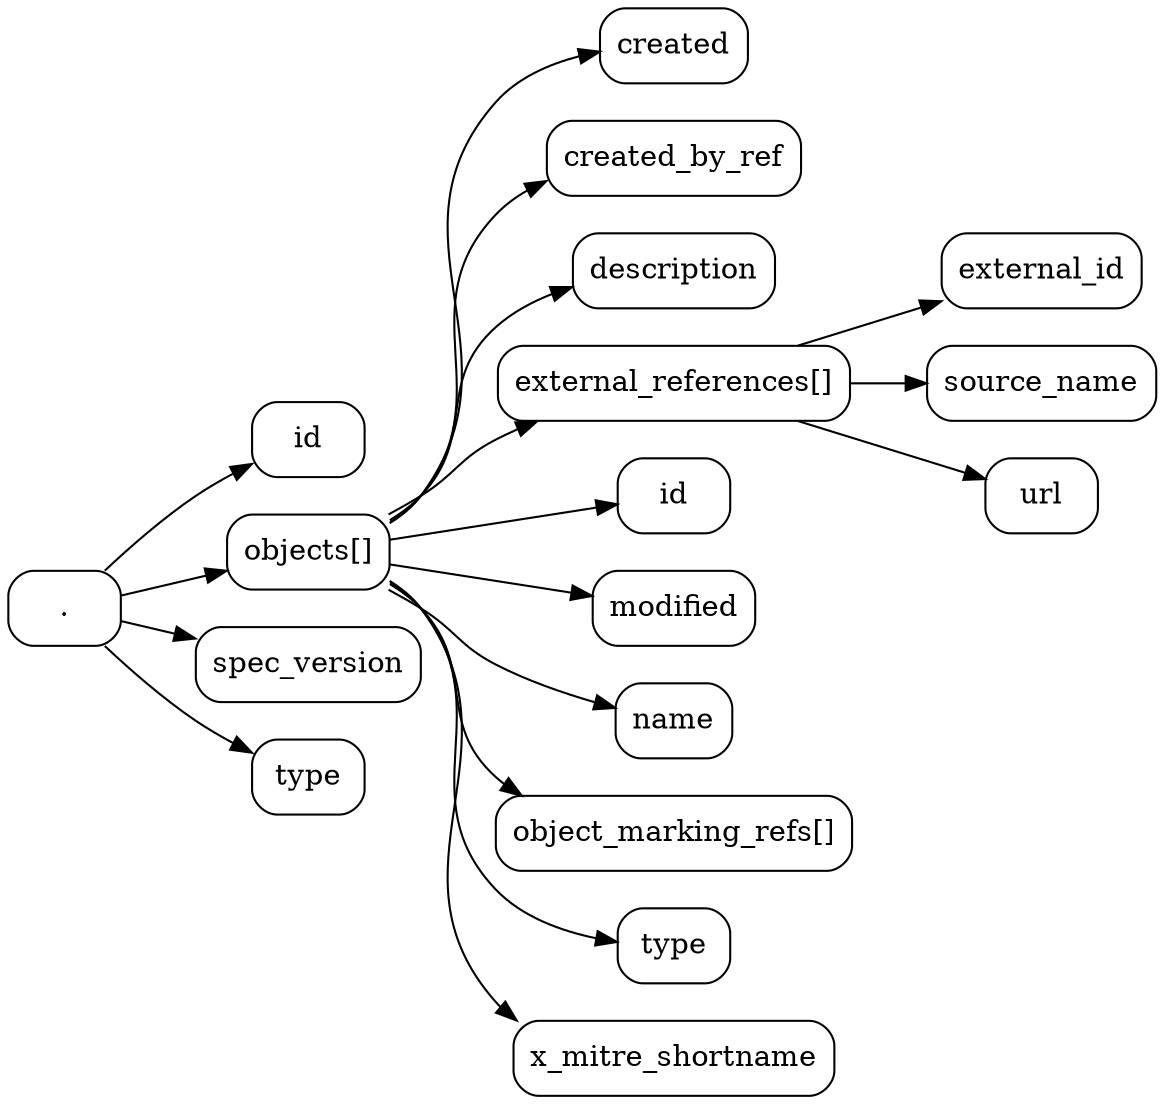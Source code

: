 strict digraph  {
rankdir=LR;
id [shape=box, style=rounded];
"." [shape=box, style=rounded];
"objects[]" [shape=box, style=rounded];
"objects[].created" [label=created, shape=box, style=rounded];
"objects[].created_by_ref" [label=created_by_ref, shape=box, style=rounded];
"objects[].description" [label=description, shape=box, style=rounded];
"objects[].external_references[]" [label="external_references[]", shape=box, style=rounded];
"objects[].external_references[].external_id" [label=external_id, shape=box, style=rounded];
"objects[].external_references[].source_name" [label=source_name, shape=box, style=rounded];
"objects[].external_references[].url" [label=url, shape=box, style=rounded];
"objects[].id" [label=id, shape=box, style=rounded];
"objects[].modified" [label=modified, shape=box, style=rounded];
"objects[].name" [label=name, shape=box, style=rounded];
"objects[].object_marking_refs[]" [label="object_marking_refs[]", shape=box, style=rounded];
"objects[].type" [label=type, shape=box, style=rounded];
"objects[].x_mitre_shortname" [label=x_mitre_shortname, shape=box, style=rounded];
spec_version [shape=box, style=rounded];
type [shape=box, style=rounded];
"." -> id;
"." -> "objects[]";
"." -> spec_version;
"." -> type;
"objects[]" -> "objects[].created";
"objects[]" -> "objects[].created_by_ref";
"objects[]" -> "objects[].description";
"objects[]" -> "objects[].external_references[]";
"objects[]" -> "objects[].id";
"objects[]" -> "objects[].modified";
"objects[]" -> "objects[].name";
"objects[]" -> "objects[].object_marking_refs[]";
"objects[]" -> "objects[].type";
"objects[]" -> "objects[].x_mitre_shortname";
"objects[].external_references[]" -> "objects[].external_references[].external_id";
"objects[].external_references[]" -> "objects[].external_references[].source_name";
"objects[].external_references[]" -> "objects[].external_references[].url";
}
